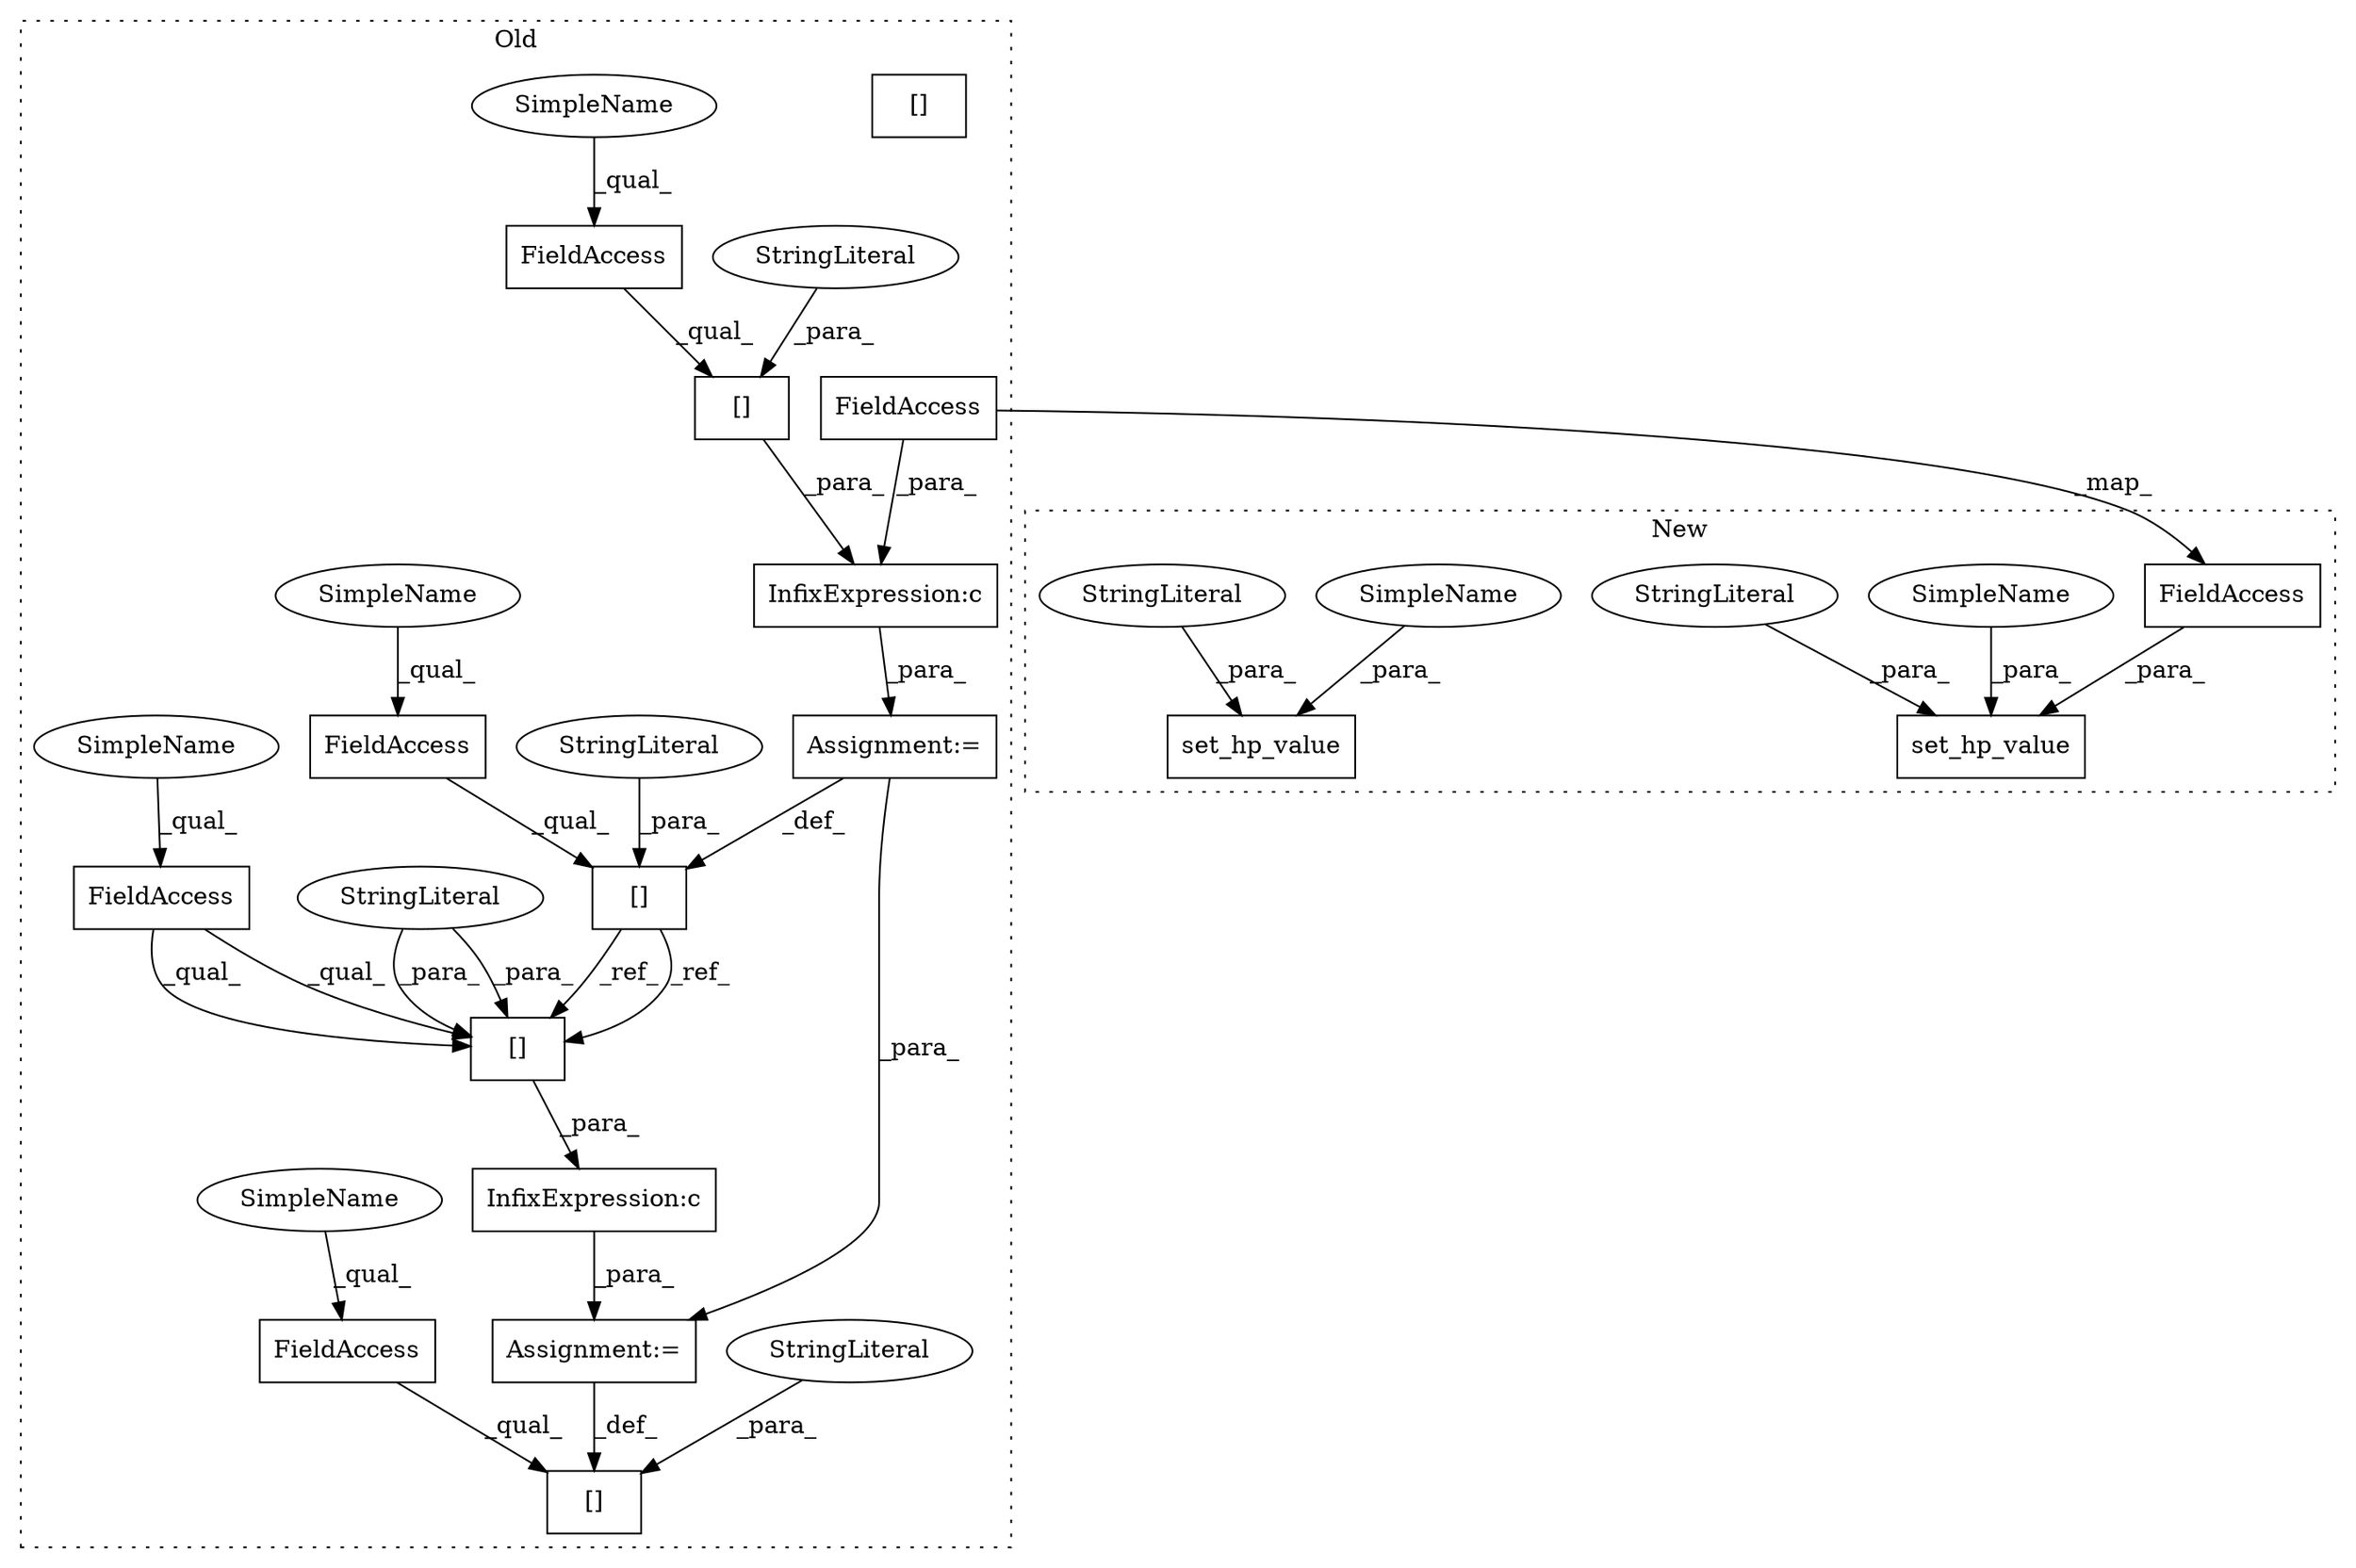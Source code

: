 digraph G {
subgraph cluster0 {
1 [label="[]" a="2" s="8500,8522" l="10,1" shape="box"];
3 [label="InfixExpression:c" a="27" s="8540" l="4" shape="box"];
4 [label="[]" a="2" s="8628,8655" l="10,1" shape="box"];
5 [label="InfixExpression:c" a="27" s="8624" l="4" shape="box"];
6 [label="[]" a="2" s="8544,8566" l="10,1" shape="box"];
7 [label="FieldAccess" a="22" s="8628" l="9" shape="box"];
9 [label="[]" a="2" s="8764,8783" l="10,1" shape="box"];
10 [label="FieldAccess" a="22" s="8764" l="9" shape="box"];
11 [label="FieldAccess" a="22" s="8544" l="9" shape="box"];
12 [label="FieldAccess" a="22" s="8500" l="9" shape="box"];
13 [label="Assignment:=" a="7" s="8695" l="1" shape="box"];
14 [label="StringLiteral" a="45" s="8774" l="9" shape="ellipse"];
15 [label="Assignment:=" a="7" s="8523" l="1" shape="box"];
17 [label="StringLiteral" a="45" s="8554" l="12" shape="ellipse"];
19 [label="StringLiteral" a="45" s="8638" l="17" shape="ellipse"];
20 [label="StringLiteral" a="45" s="8510" l="12" shape="ellipse"];
21 [label="FieldAccess" a="22" s="8525" l="15" shape="box"];
23 [label="[]" a="2" s="8628,8655" l="10,1" shape="box"];
24 [label="SimpleName" a="42" s="8544" l="2" shape="ellipse"];
25 [label="SimpleName" a="42" s="8628" l="2" shape="ellipse"];
26 [label="SimpleName" a="42" s="8500" l="2" shape="ellipse"];
27 [label="SimpleName" a="42" s="8764" l="2" shape="ellipse"];
label = "Old";
style="dotted";
}
subgraph cluster1 {
2 [label="set_hp_value" a="32" s="8404,8448" l="13,1" shape="box"];
8 [label="set_hp_value" a="32" s="8516,8578" l="13,1" shape="box"];
16 [label="StringLiteral" a="45" s="8420" l="12" shape="ellipse"];
18 [label="StringLiteral" a="45" s="8532" l="21" shape="ellipse"];
22 [label="FieldAccess" a="22" s="8433" l="15" shape="box"];
28 [label="SimpleName" a="42" s="8417" l="2" shape="ellipse"];
29 [label="SimpleName" a="42" s="8529" l="2" shape="ellipse"];
label = "New";
style="dotted";
}
1 -> 23 [label="_ref_"];
1 -> 23 [label="_ref_"];
3 -> 15 [label="_para_"];
5 -> 13 [label="_para_"];
6 -> 3 [label="_para_"];
7 -> 23 [label="_qual_"];
7 -> 23 [label="_qual_"];
10 -> 9 [label="_qual_"];
11 -> 6 [label="_qual_"];
12 -> 1 [label="_qual_"];
13 -> 9 [label="_def_"];
14 -> 9 [label="_para_"];
15 -> 13 [label="_para_"];
15 -> 1 [label="_def_"];
16 -> 2 [label="_para_"];
17 -> 6 [label="_para_"];
18 -> 8 [label="_para_"];
19 -> 23 [label="_para_"];
19 -> 23 [label="_para_"];
20 -> 1 [label="_para_"];
21 -> 3 [label="_para_"];
21 -> 22 [label="_map_"];
22 -> 2 [label="_para_"];
23 -> 5 [label="_para_"];
24 -> 11 [label="_qual_"];
25 -> 7 [label="_qual_"];
26 -> 12 [label="_qual_"];
27 -> 10 [label="_qual_"];
28 -> 2 [label="_para_"];
29 -> 8 [label="_para_"];
}
